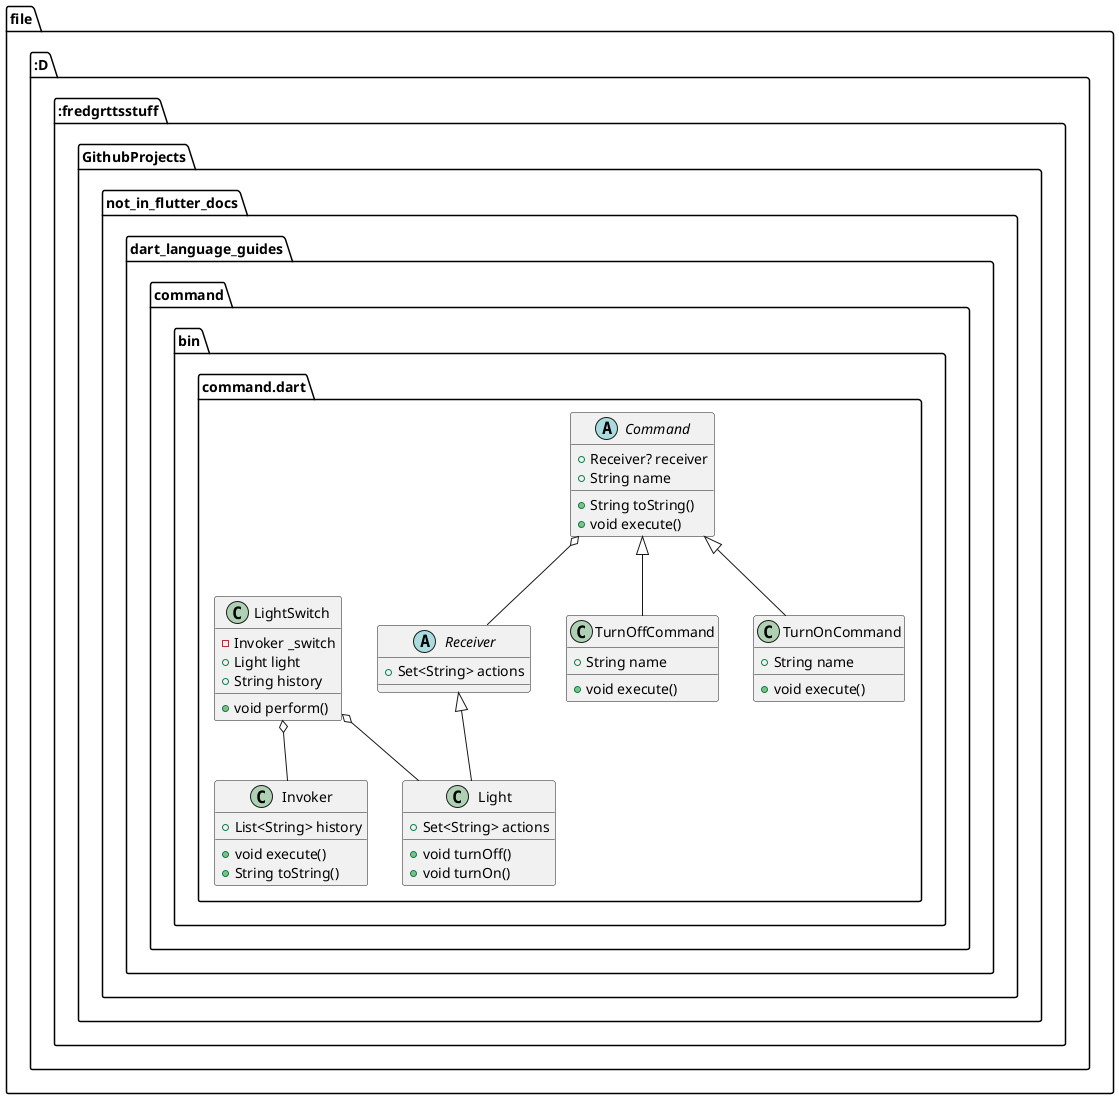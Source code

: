 @startuml
set namespaceSeparator ::

abstract class "file:::::::D:::fredgrttsstuff::GithubProjects::not_in_flutter_docs::dart_language_guides::command::bin::command.dart::Receiver" {
  +Set<String> actions
}

abstract class "file:::::::D:::fredgrttsstuff::GithubProjects::not_in_flutter_docs::dart_language_guides::command::bin::command.dart::Command" {
  +Receiver? receiver
  +String name
  +String toString()
  +void execute()
}

"file:::::::D:::fredgrttsstuff::GithubProjects::not_in_flutter_docs::dart_language_guides::command::bin::command.dart::Command" o-- "file:::::::D:::fredgrttsstuff::GithubProjects::not_in_flutter_docs::dart_language_guides::command::bin::command.dart::Receiver"

class "file:::::::D:::fredgrttsstuff::GithubProjects::not_in_flutter_docs::dart_language_guides::command::bin::command.dart::Invoker" {
  +List<String> history
  +void execute()
  +String toString()
}

class "file:::::::D:::fredgrttsstuff::GithubProjects::not_in_flutter_docs::dart_language_guides::command::bin::command.dart::TurnOffCommand" {
  +String name
  +void execute()
}

"file:::::::D:::fredgrttsstuff::GithubProjects::not_in_flutter_docs::dart_language_guides::command::bin::command.dart::Command" <|-- "file:::::::D:::fredgrttsstuff::GithubProjects::not_in_flutter_docs::dart_language_guides::command::bin::command.dart::TurnOffCommand"

class "file:::::::D:::fredgrttsstuff::GithubProjects::not_in_flutter_docs::dart_language_guides::command::bin::command.dart::TurnOnCommand" {
  +String name
  +void execute()
}

"file:::::::D:::fredgrttsstuff::GithubProjects::not_in_flutter_docs::dart_language_guides::command::bin::command.dart::Command" <|-- "file:::::::D:::fredgrttsstuff::GithubProjects::not_in_flutter_docs::dart_language_guides::command::bin::command.dart::TurnOnCommand"

class "file:::::::D:::fredgrttsstuff::GithubProjects::not_in_flutter_docs::dart_language_guides::command::bin::command.dart::Light" {
  +Set<String> actions
  +void turnOff()
  +void turnOn()
}

"file:::::::D:::fredgrttsstuff::GithubProjects::not_in_flutter_docs::dart_language_guides::command::bin::command.dart::Receiver" <|-- "file:::::::D:::fredgrttsstuff::GithubProjects::not_in_flutter_docs::dart_language_guides::command::bin::command.dart::Light"

class "file:::::::D:::fredgrttsstuff::GithubProjects::not_in_flutter_docs::dart_language_guides::command::bin::command.dart::LightSwitch" {
  -Invoker _switch
  +Light light
  +String history
  +void perform()
}

"file:::::::D:::fredgrttsstuff::GithubProjects::not_in_flutter_docs::dart_language_guides::command::bin::command.dart::LightSwitch" o-- "file:::::::D:::fredgrttsstuff::GithubProjects::not_in_flutter_docs::dart_language_guides::command::bin::command.dart::Invoker"
"file:::::::D:::fredgrttsstuff::GithubProjects::not_in_flutter_docs::dart_language_guides::command::bin::command.dart::LightSwitch" o-- "file:::::::D:::fredgrttsstuff::GithubProjects::not_in_flutter_docs::dart_language_guides::command::bin::command.dart::Light"


@enduml